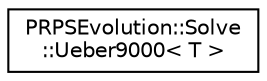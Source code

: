 digraph "Graphical Class Hierarchy"
{
  edge [fontname="Helvetica",fontsize="10",labelfontname="Helvetica",labelfontsize="10"];
  node [fontname="Helvetica",fontsize="10",shape=record];
  rankdir="LR";
  Node1 [label="PRPSEvolution::Solve\l::Ueber9000\< T \>",height=0.2,width=0.4,color="black", fillcolor="white", style="filled",URL="$struct_p_r_p_s_evolution_1_1_solve_1_1_ueber9000.html"];
}

